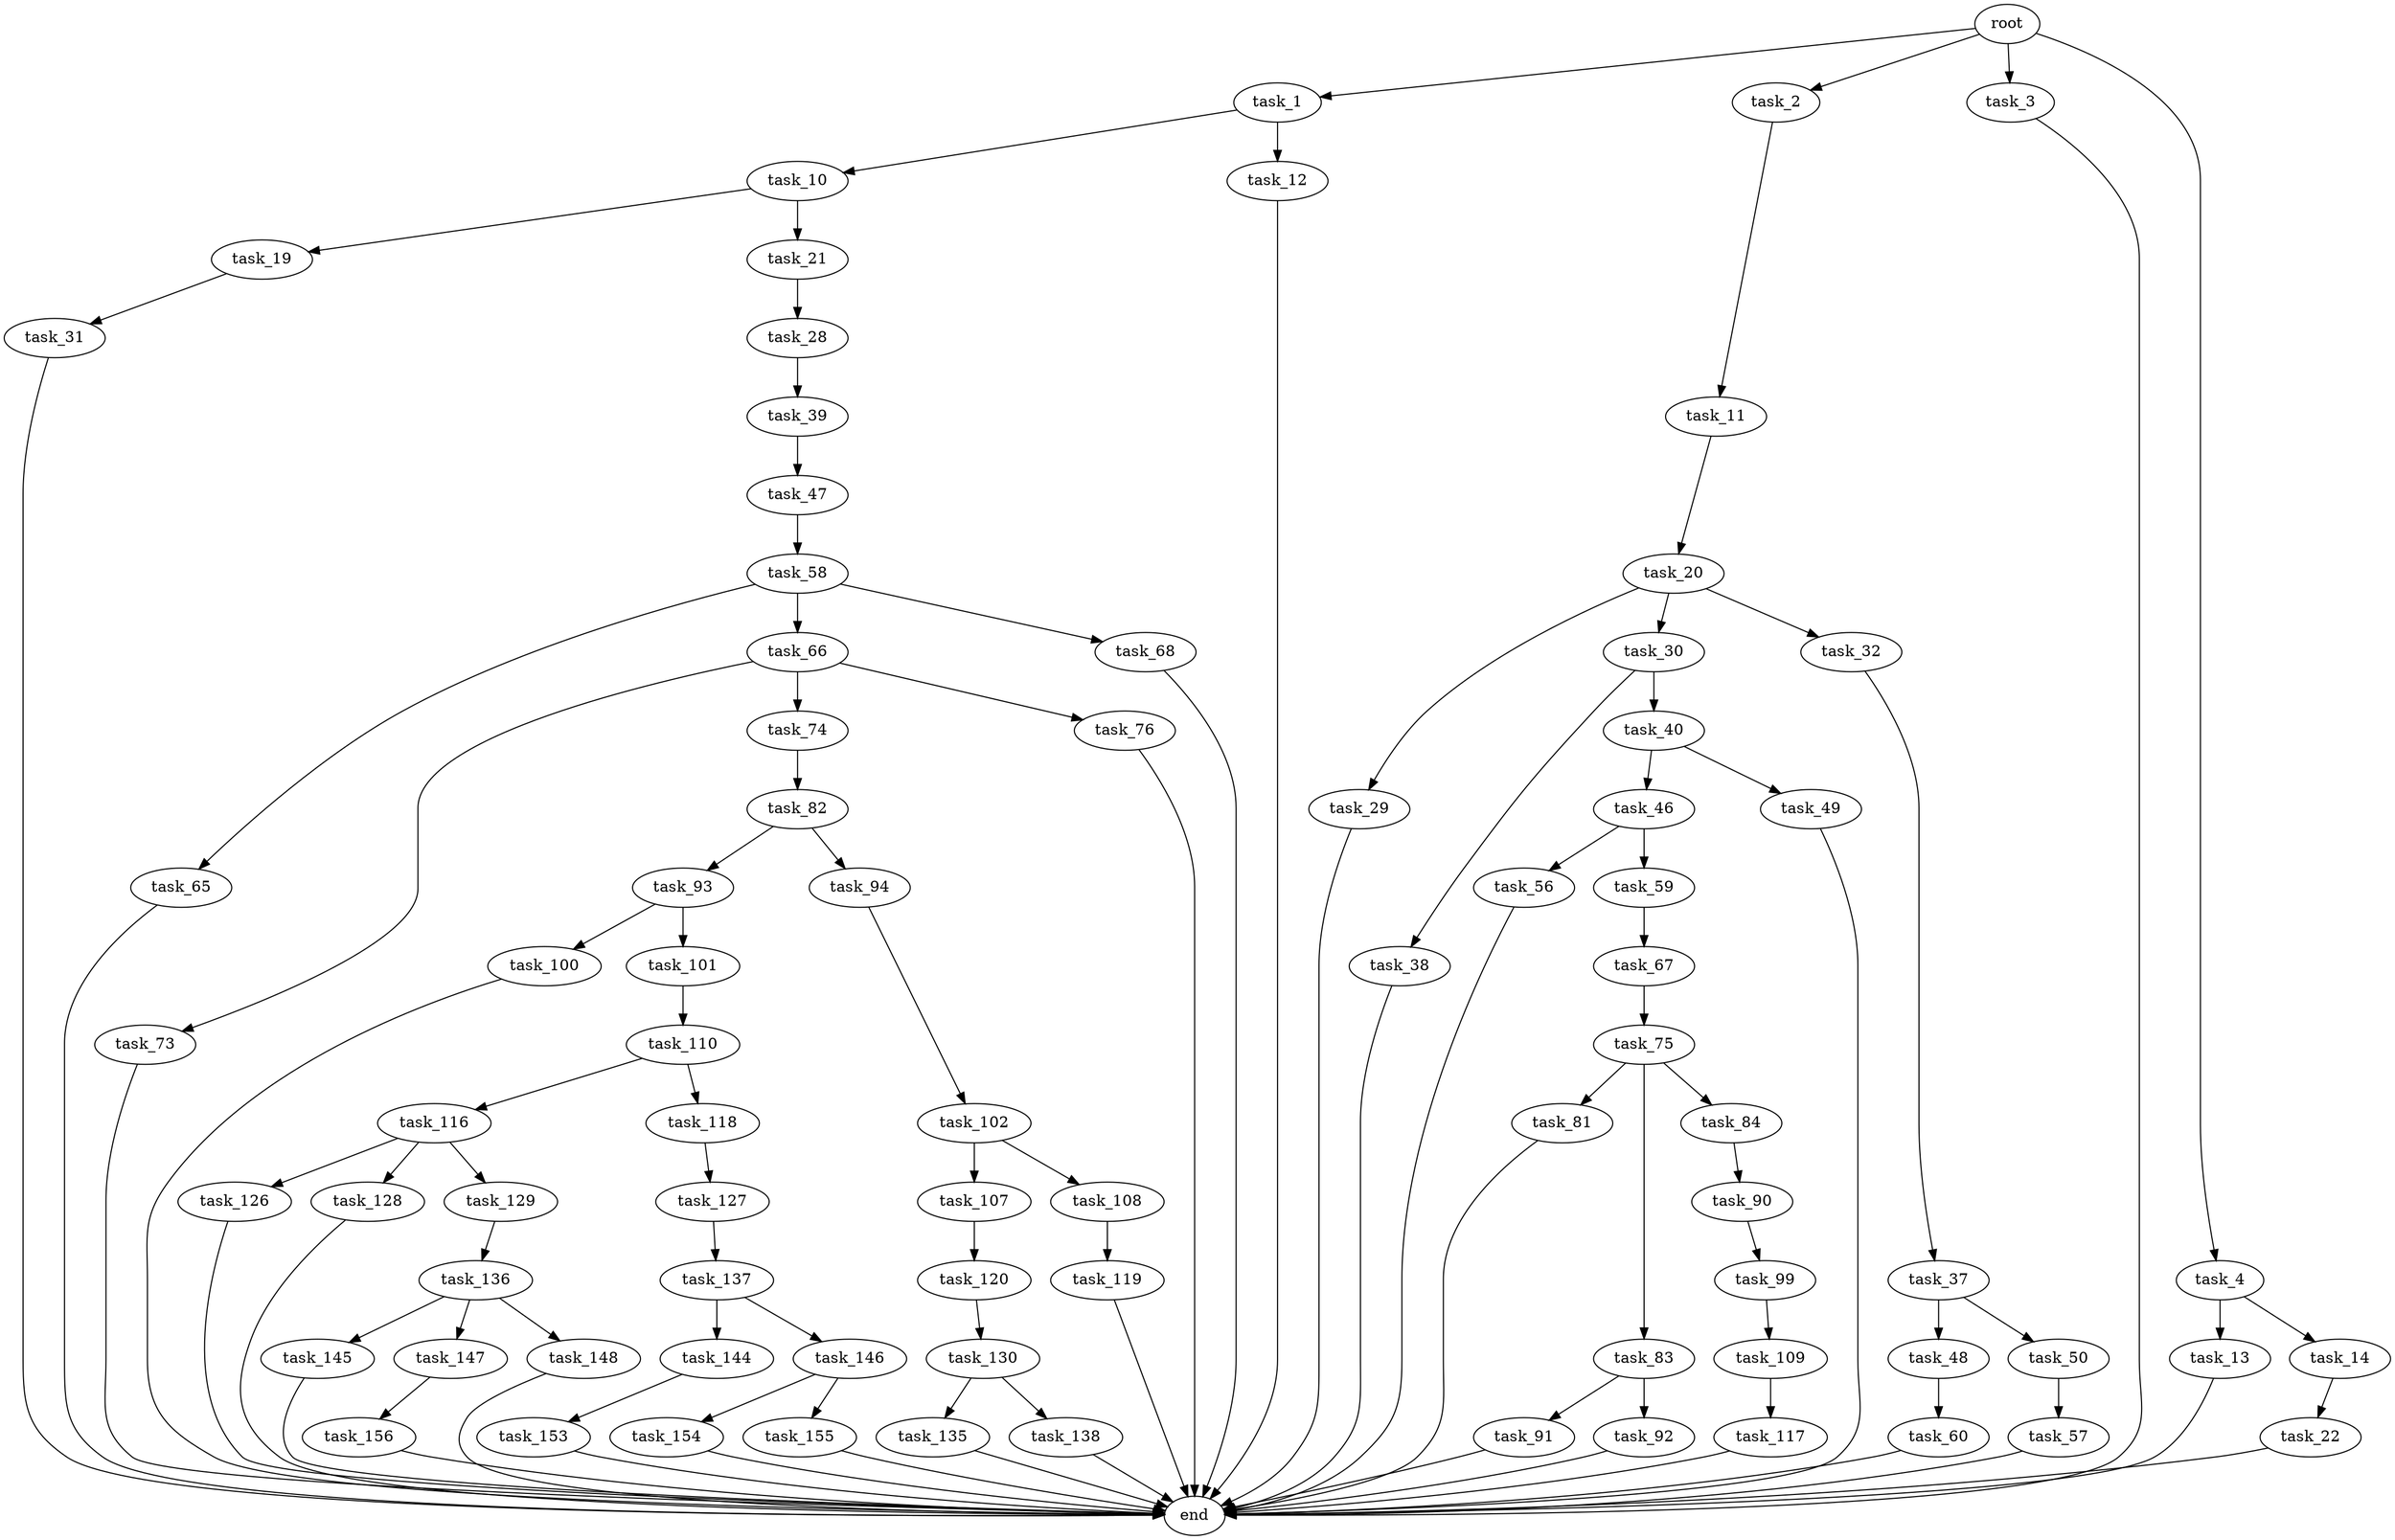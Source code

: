 digraph G {
  root [size="0.000000"];
  task_1 [size="68854348094.000000"];
  task_2 [size="262333831334.000000"];
  task_3 [size="1073741824000.000000"];
  task_4 [size="134217728000.000000"];
  task_10 [size="368293445632.000000"];
  task_12 [size="8589934592.000000"];
  task_11 [size="134217728000.000000"];
  end [size="0.000000"];
  task_13 [size="26285862102.000000"];
  task_14 [size="368293445632.000000"];
  task_19 [size="368293445632.000000"];
  task_21 [size="198614588327.000000"];
  task_20 [size="782757789696.000000"];
  task_22 [size="368293445632.000000"];
  task_31 [size="68719476736.000000"];
  task_29 [size="1253629073717.000000"];
  task_30 [size="735246841746.000000"];
  task_32 [size="549755813888.000000"];
  task_28 [size="83324594748.000000"];
  task_39 [size="194695132330.000000"];
  task_38 [size="28991029248.000000"];
  task_40 [size="20896180972.000000"];
  task_37 [size="488380976824.000000"];
  task_48 [size="205062481728.000000"];
  task_50 [size="10374169556.000000"];
  task_47 [size="1073741824000.000000"];
  task_46 [size="8611076174.000000"];
  task_49 [size="45569193348.000000"];
  task_56 [size="68719476736.000000"];
  task_59 [size="1073741824000.000000"];
  task_58 [size="8390317566.000000"];
  task_60 [size="20648600816.000000"];
  task_57 [size="25899101358.000000"];
  task_65 [size="24351045313.000000"];
  task_66 [size="68719476736.000000"];
  task_68 [size="1000263007376.000000"];
  task_67 [size="8621163793.000000"];
  task_73 [size="147984984508.000000"];
  task_74 [size="1483186424.000000"];
  task_76 [size="635540972716.000000"];
  task_75 [size="22310861234.000000"];
  task_82 [size="7413025606.000000"];
  task_81 [size="8589934592.000000"];
  task_83 [size="27059579997.000000"];
  task_84 [size="53968519673.000000"];
  task_93 [size="388585670655.000000"];
  task_94 [size="159403045630.000000"];
  task_91 [size="631645912962.000000"];
  task_92 [size="231928233984.000000"];
  task_90 [size="19190997346.000000"];
  task_99 [size="189263786260.000000"];
  task_100 [size="200879459435.000000"];
  task_101 [size="2031771675.000000"];
  task_102 [size="37201138249.000000"];
  task_109 [size="24047277484.000000"];
  task_110 [size="28991029248.000000"];
  task_107 [size="38666998416.000000"];
  task_108 [size="782757789696.000000"];
  task_120 [size="10014581250.000000"];
  task_119 [size="4049824230.000000"];
  task_117 [size="368293445632.000000"];
  task_116 [size="85830918338.000000"];
  task_118 [size="161950411383.000000"];
  task_126 [size="549755813888.000000"];
  task_128 [size="34350868962.000000"];
  task_129 [size="7665154516.000000"];
  task_127 [size="1395947147.000000"];
  task_130 [size="172446046440.000000"];
  task_137 [size="28991029248.000000"];
  task_136 [size="10349234652.000000"];
  task_135 [size="37342685655.000000"];
  task_138 [size="8987023211.000000"];
  task_145 [size="134217728000.000000"];
  task_147 [size="17244802695.000000"];
  task_148 [size="231928233984.000000"];
  task_144 [size="231928233984.000000"];
  task_146 [size="549755813888.000000"];
  task_153 [size="881683852759.000000"];
  task_154 [size="14370535861.000000"];
  task_155 [size="6641888740.000000"];
  task_156 [size="261749318116.000000"];

  root -> task_1 [size="1.000000"];
  root -> task_2 [size="1.000000"];
  root -> task_3 [size="1.000000"];
  root -> task_4 [size="1.000000"];
  task_1 -> task_10 [size="209715200.000000"];
  task_1 -> task_12 [size="209715200.000000"];
  task_2 -> task_11 [size="411041792.000000"];
  task_3 -> end [size="1.000000"];
  task_4 -> task_13 [size="209715200.000000"];
  task_4 -> task_14 [size="209715200.000000"];
  task_10 -> task_19 [size="411041792.000000"];
  task_10 -> task_21 [size="411041792.000000"];
  task_12 -> end [size="1.000000"];
  task_11 -> task_20 [size="209715200.000000"];
  task_13 -> end [size="1.000000"];
  task_14 -> task_22 [size="411041792.000000"];
  task_19 -> task_31 [size="411041792.000000"];
  task_21 -> task_28 [size="411041792.000000"];
  task_20 -> task_29 [size="679477248.000000"];
  task_20 -> task_30 [size="679477248.000000"];
  task_20 -> task_32 [size="679477248.000000"];
  task_22 -> end [size="1.000000"];
  task_31 -> end [size="1.000000"];
  task_29 -> end [size="1.000000"];
  task_30 -> task_38 [size="679477248.000000"];
  task_30 -> task_40 [size="679477248.000000"];
  task_32 -> task_37 [size="536870912.000000"];
  task_28 -> task_39 [size="134217728.000000"];
  task_39 -> task_47 [size="411041792.000000"];
  task_38 -> end [size="1.000000"];
  task_40 -> task_46 [size="838860800.000000"];
  task_40 -> task_49 [size="838860800.000000"];
  task_37 -> task_48 [size="536870912.000000"];
  task_37 -> task_50 [size="536870912.000000"];
  task_48 -> task_60 [size="536870912.000000"];
  task_50 -> task_57 [size="301989888.000000"];
  task_47 -> task_58 [size="838860800.000000"];
  task_46 -> task_56 [size="301989888.000000"];
  task_46 -> task_59 [size="301989888.000000"];
  task_49 -> end [size="1.000000"];
  task_56 -> end [size="1.000000"];
  task_59 -> task_67 [size="838860800.000000"];
  task_58 -> task_65 [size="134217728.000000"];
  task_58 -> task_66 [size="134217728.000000"];
  task_58 -> task_68 [size="134217728.000000"];
  task_60 -> end [size="1.000000"];
  task_57 -> end [size="1.000000"];
  task_65 -> end [size="1.000000"];
  task_66 -> task_73 [size="134217728.000000"];
  task_66 -> task_74 [size="134217728.000000"];
  task_66 -> task_76 [size="134217728.000000"];
  task_68 -> end [size="1.000000"];
  task_67 -> task_75 [size="209715200.000000"];
  task_73 -> end [size="1.000000"];
  task_74 -> task_82 [size="33554432.000000"];
  task_76 -> end [size="1.000000"];
  task_75 -> task_81 [size="536870912.000000"];
  task_75 -> task_83 [size="536870912.000000"];
  task_75 -> task_84 [size="536870912.000000"];
  task_82 -> task_93 [size="209715200.000000"];
  task_82 -> task_94 [size="209715200.000000"];
  task_81 -> end [size="1.000000"];
  task_83 -> task_91 [size="838860800.000000"];
  task_83 -> task_92 [size="838860800.000000"];
  task_84 -> task_90 [size="75497472.000000"];
  task_93 -> task_100 [size="301989888.000000"];
  task_93 -> task_101 [size="301989888.000000"];
  task_94 -> task_102 [size="301989888.000000"];
  task_91 -> end [size="1.000000"];
  task_92 -> end [size="1.000000"];
  task_90 -> task_99 [size="679477248.000000"];
  task_99 -> task_109 [size="679477248.000000"];
  task_100 -> end [size="1.000000"];
  task_101 -> task_110 [size="33554432.000000"];
  task_102 -> task_107 [size="33554432.000000"];
  task_102 -> task_108 [size="33554432.000000"];
  task_109 -> task_117 [size="679477248.000000"];
  task_110 -> task_116 [size="75497472.000000"];
  task_110 -> task_118 [size="75497472.000000"];
  task_107 -> task_120 [size="838860800.000000"];
  task_108 -> task_119 [size="679477248.000000"];
  task_120 -> task_130 [size="209715200.000000"];
  task_119 -> end [size="1.000000"];
  task_117 -> end [size="1.000000"];
  task_116 -> task_126 [size="75497472.000000"];
  task_116 -> task_128 [size="75497472.000000"];
  task_116 -> task_129 [size="75497472.000000"];
  task_118 -> task_127 [size="301989888.000000"];
  task_126 -> end [size="1.000000"];
  task_128 -> end [size="1.000000"];
  task_129 -> task_136 [size="209715200.000000"];
  task_127 -> task_137 [size="75497472.000000"];
  task_130 -> task_135 [size="134217728.000000"];
  task_130 -> task_138 [size="134217728.000000"];
  task_137 -> task_144 [size="75497472.000000"];
  task_137 -> task_146 [size="75497472.000000"];
  task_136 -> task_145 [size="301989888.000000"];
  task_136 -> task_147 [size="301989888.000000"];
  task_136 -> task_148 [size="301989888.000000"];
  task_135 -> end [size="1.000000"];
  task_138 -> end [size="1.000000"];
  task_145 -> end [size="1.000000"];
  task_147 -> task_156 [size="411041792.000000"];
  task_148 -> end [size="1.000000"];
  task_144 -> task_153 [size="301989888.000000"];
  task_146 -> task_154 [size="536870912.000000"];
  task_146 -> task_155 [size="536870912.000000"];
  task_153 -> end [size="1.000000"];
  task_154 -> end [size="1.000000"];
  task_155 -> end [size="1.000000"];
  task_156 -> end [size="1.000000"];
}

